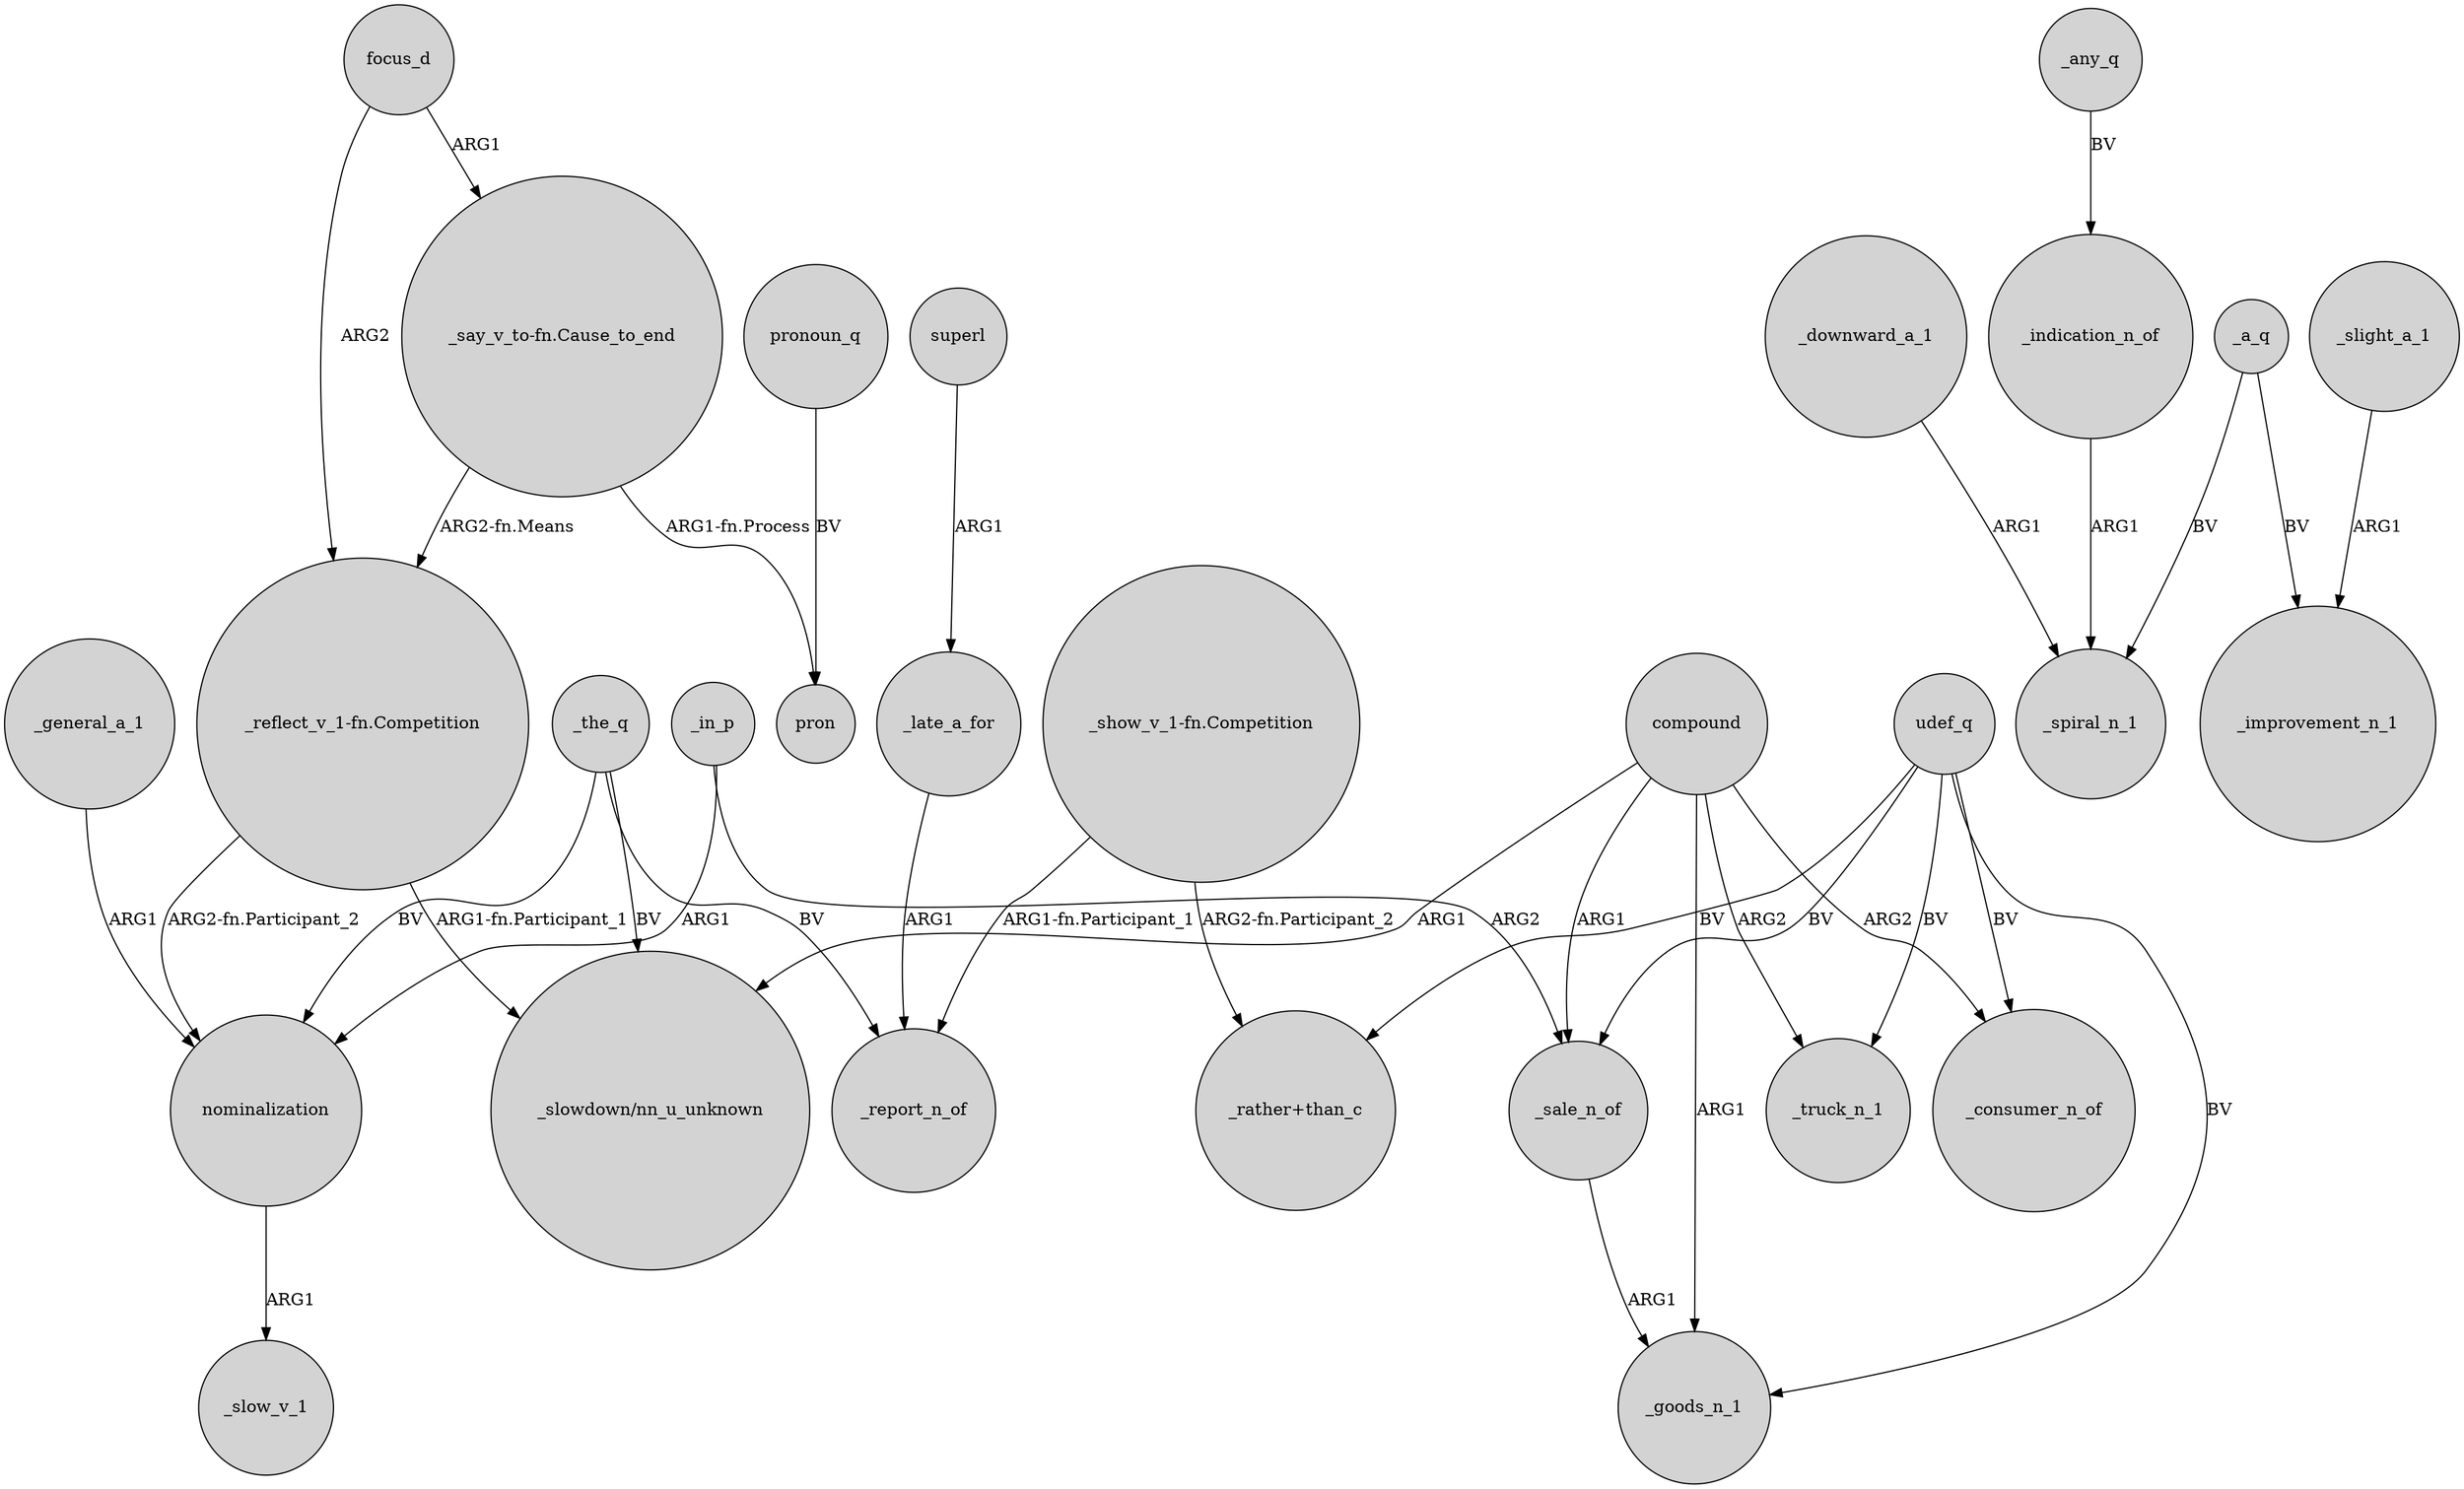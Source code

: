 digraph {
	node [shape=circle style=filled]
	"_reflect_v_1-fn.Competition" -> nominalization [label="ARG2-fn.Participant_2"]
	_the_q -> nominalization [label=BV]
	_late_a_for -> _report_n_of [label=ARG1]
	_downward_a_1 -> _spiral_n_1 [label=ARG1]
	_general_a_1 -> nominalization [label=ARG1]
	nominalization -> _slow_v_1 [label=ARG1]
	focus_d -> "_say_v_to-fn.Cause_to_end" [label=ARG1]
	_sale_n_of -> _goods_n_1 [label=ARG1]
	_a_q -> _improvement_n_1 [label=BV]
	_indication_n_of -> _spiral_n_1 [label=ARG1]
	_in_p -> _sale_n_of [label=ARG2]
	udef_q -> "_rather+than_c" [label=BV]
	_the_q -> "_slowdown/nn_u_unknown" [label=BV]
	"_reflect_v_1-fn.Competition" -> "_slowdown/nn_u_unknown" [label="ARG1-fn.Participant_1"]
	superl -> _late_a_for [label=ARG1]
	_the_q -> _report_n_of [label=BV]
	_any_q -> _indication_n_of [label=BV]
	"_say_v_to-fn.Cause_to_end" -> "_reflect_v_1-fn.Competition" [label="ARG2-fn.Means"]
	udef_q -> _sale_n_of [label=BV]
	"_say_v_to-fn.Cause_to_end" -> pron [label="ARG1-fn.Process"]
	"_show_v_1-fn.Competition" -> _report_n_of [label="ARG1-fn.Participant_1"]
	pronoun_q -> pron [label=BV]
	_a_q -> _spiral_n_1 [label=BV]
	focus_d -> "_reflect_v_1-fn.Competition" [label=ARG2]
	udef_q -> _goods_n_1 [label=BV]
	compound -> _truck_n_1 [label=ARG2]
	compound -> _goods_n_1 [label=ARG1]
	compound -> "_slowdown/nn_u_unknown" [label=ARG1]
	udef_q -> _consumer_n_of [label=BV]
	_slight_a_1 -> _improvement_n_1 [label=ARG1]
	compound -> _consumer_n_of [label=ARG2]
	"_show_v_1-fn.Competition" -> "_rather+than_c" [label="ARG2-fn.Participant_2"]
	compound -> _sale_n_of [label=ARG1]
	_in_p -> nominalization [label=ARG1]
	udef_q -> _truck_n_1 [label=BV]
}
